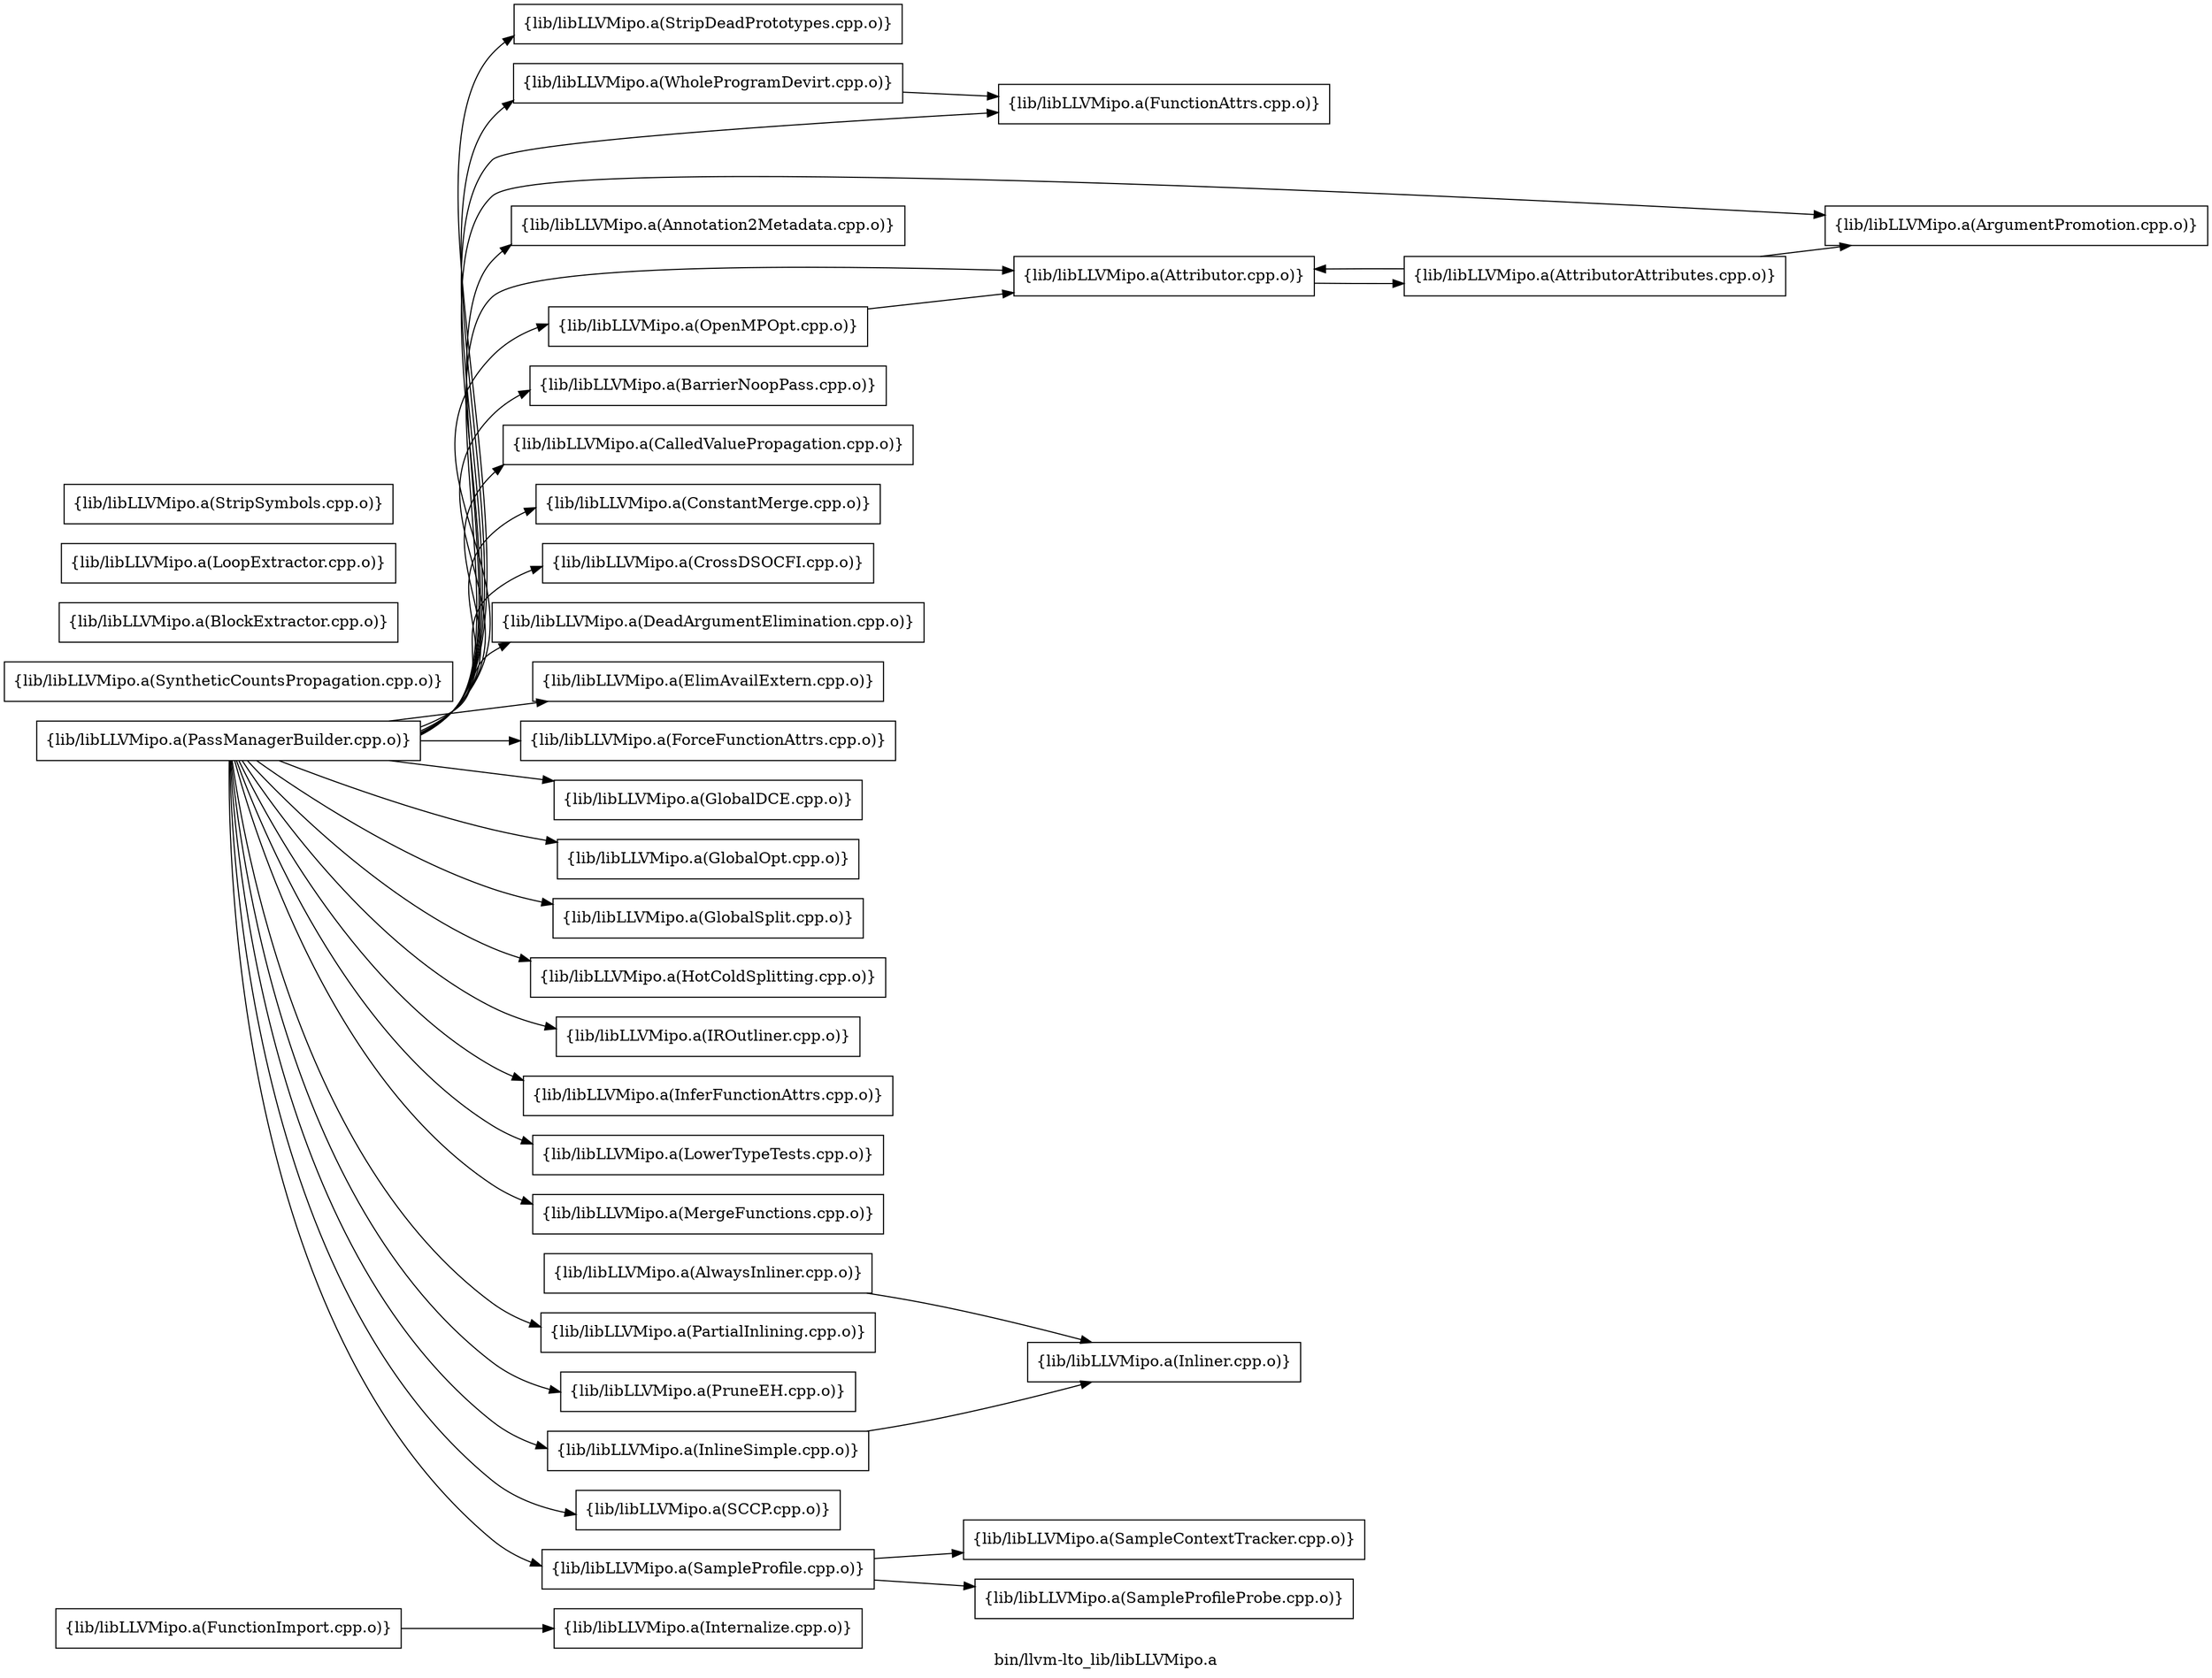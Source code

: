 digraph "bin/llvm-lto_lib/libLLVMipo.a" {
	label="bin/llvm-lto_lib/libLLVMipo.a";
	rankdir=LR;
	{ rank=same; Node0x55b14d5c4458;  }

	Node0x55b14d5c4458 [shape=record,shape=box,group=0,label="{lib/libLLVMipo.a(FunctionImport.cpp.o)}"];
	Node0x55b14d5c4458 -> Node0x55b14d5c4e08;
	Node0x55b14d5b24d8 [shape=record,shape=box,group=0,label="{lib/libLLVMipo.a(WholeProgramDevirt.cpp.o)}"];
	Node0x55b14d5b24d8 -> Node0x55b14d5c33c8;
	Node0x55b14d5bb8f8 [shape=record,shape=box,group=0,label="{lib/libLLVMipo.a(InlineSimple.cpp.o)}"];
	Node0x55b14d5bb8f8 -> Node0x55b14d5bb1c8;
	Node0x55b14d5c7a68 [shape=record,shape=box,group=0,label="{lib/libLLVMipo.a(PassManagerBuilder.cpp.o)}"];
	Node0x55b14d5c7a68 -> Node0x55b14d5beb98;
	Node0x55b14d5c7a68 -> Node0x55b14d5d3368;
	Node0x55b14d5c7a68 -> Node0x55b14d5d28c8;
	Node0x55b14d5c7a68 -> Node0x55b14d5d0fc8;
	Node0x55b14d5c7a68 -> Node0x55b14d5d5618;
	Node0x55b14d5c7a68 -> Node0x55b14d5d5348;
	Node0x55b14d5c7a68 -> Node0x55b14d5d5028;
	Node0x55b14d5c7a68 -> Node0x55b14d5d4998;
	Node0x55b14d5c7a68 -> Node0x55b14d5d3638;
	Node0x55b14d5c7a68 -> Node0x55b14d5d8098;
	Node0x55b14d5c7a68 -> Node0x55b14d5c33c8;
	Node0x55b14d5c7a68 -> Node0x55b14d5c2158;
	Node0x55b14d5c7a68 -> Node0x55b14d5c2928;
	Node0x55b14d5c7a68 -> Node0x55b14d5bbf88;
	Node0x55b14d5c7a68 -> Node0x55b14d5bcb68;
	Node0x55b14d5c7a68 -> Node0x55b14d5bc438;
	Node0x55b14d5c7a68 -> Node0x55b14d5bac78;
	Node0x55b14d5c7a68 -> Node0x55b14d5bb8f8;
	Node0x55b14d5c7a68 -> Node0x55b14d5c8378;
	Node0x55b14d5c7a68 -> Node0x55b14d5c8b98;
	Node0x55b14d5c7a68 -> Node0x55b14d5c9188;
	Node0x55b14d5c7a68 -> Node0x55b14d5c73d8;
	Node0x55b14d5c7a68 -> Node0x55b14d5c8148;
	Node0x55b14d5c7a68 -> Node0x55b14d5cb168;
	Node0x55b14d5c7a68 -> Node0x55b14d5b0a98;
	Node0x55b14d5c7a68 -> Node0x55b14d5b0e58;
	Node0x55b14d5c7a68 -> Node0x55b14d5b24d8;
	Node0x55b14d5c4e08 [shape=record,shape=box,group=0,label="{lib/libLLVMipo.a(Internalize.cpp.o)}"];
	Node0x55b14d5b1da8 [shape=record,shape=box,group=0,label="{lib/libLLVMipo.a(SyntheticCountsPropagation.cpp.o)}"];
	Node0x55b14d5b6858 [shape=record,shape=box,group=0,label="{lib/libLLVMipo.a(AlwaysInliner.cpp.o)}"];
	Node0x55b14d5b6858 -> Node0x55b14d5bb1c8;
	Node0x55b14d5beb98 [shape=record,shape=box,group=0,label="{lib/libLLVMipo.a(Annotation2Metadata.cpp.o)}"];
	Node0x55b14d5d3368 [shape=record,shape=box,group=0,label="{lib/libLLVMipo.a(ArgumentPromotion.cpp.o)}"];
	Node0x55b14d5d28c8 [shape=record,shape=box,group=0,label="{lib/libLLVMipo.a(Attributor.cpp.o)}"];
	Node0x55b14d5d28c8 -> Node0x55b14d5d1ba8;
	Node0x55b14d5d1888 [shape=record,shape=box,group=0,label="{lib/libLLVMipo.a(BlockExtractor.cpp.o)}"];
	Node0x55b14d5d5618 [shape=record,shape=box,group=0,label="{lib/libLLVMipo.a(CalledValuePropagation.cpp.o)}"];
	Node0x55b14d5d5348 [shape=record,shape=box,group=0,label="{lib/libLLVMipo.a(ConstantMerge.cpp.o)}"];
	Node0x55b14d5d5028 [shape=record,shape=box,group=0,label="{lib/libLLVMipo.a(CrossDSOCFI.cpp.o)}"];
	Node0x55b14d5d4998 [shape=record,shape=box,group=0,label="{lib/libLLVMipo.a(DeadArgumentElimination.cpp.o)}"];
	Node0x55b14d5d3638 [shape=record,shape=box,group=0,label="{lib/libLLVMipo.a(ElimAvailExtern.cpp.o)}"];
	Node0x55b14d5d8098 [shape=record,shape=box,group=0,label="{lib/libLLVMipo.a(ForceFunctionAttrs.cpp.o)}"];
	Node0x55b14d5c33c8 [shape=record,shape=box,group=0,label="{lib/libLLVMipo.a(FunctionAttrs.cpp.o)}"];
	Node0x55b14d5c2158 [shape=record,shape=box,group=0,label="{lib/libLLVMipo.a(GlobalDCE.cpp.o)}"];
	Node0x55b14d5c2928 [shape=record,shape=box,group=0,label="{lib/libLLVMipo.a(GlobalOpt.cpp.o)}"];
	Node0x55b14d5bbf88 [shape=record,shape=box,group=0,label="{lib/libLLVMipo.a(GlobalSplit.cpp.o)}"];
	Node0x55b14d5bcb68 [shape=record,shape=box,group=0,label="{lib/libLLVMipo.a(HotColdSplitting.cpp.o)}"];
	Node0x55b14d5bc438 [shape=record,shape=box,group=0,label="{lib/libLLVMipo.a(IROutliner.cpp.o)}"];
	Node0x55b14d5bac78 [shape=record,shape=box,group=0,label="{lib/libLLVMipo.a(InferFunctionAttrs.cpp.o)}"];
	Node0x55b14d5bb1c8 [shape=record,shape=box,group=0,label="{lib/libLLVMipo.a(Inliner.cpp.o)}"];
	Node0x55b14d5c61b8 [shape=record,shape=box,group=0,label="{lib/libLLVMipo.a(LoopExtractor.cpp.o)}"];
	Node0x55b14d5c8378 [shape=record,shape=box,group=0,label="{lib/libLLVMipo.a(LowerTypeTests.cpp.o)}"];
	Node0x55b14d5c8b98 [shape=record,shape=box,group=0,label="{lib/libLLVMipo.a(MergeFunctions.cpp.o)}"];
	Node0x55b14d5c9188 [shape=record,shape=box,group=0,label="{lib/libLLVMipo.a(OpenMPOpt.cpp.o)}"];
	Node0x55b14d5c9188 -> Node0x55b14d5d28c8;
	Node0x55b14d5c73d8 [shape=record,shape=box,group=0,label="{lib/libLLVMipo.a(PartialInlining.cpp.o)}"];
	Node0x55b14d5cb168 [shape=record,shape=box,group=0,label="{lib/libLLVMipo.a(SampleProfile.cpp.o)}"];
	Node0x55b14d5cb168 -> Node0x55b14d5cbb18;
	Node0x55b14d5cb168 -> Node0x55b14d5b51d8;
	Node0x55b14d5b51d8 [shape=record,shape=box,group=0,label="{lib/libLLVMipo.a(SampleProfileProbe.cpp.o)}"];
	Node0x55b14d5b0a98 [shape=record,shape=box,group=0,label="{lib/libLLVMipo.a(SCCP.cpp.o)}"];
	Node0x55b14d5b0e58 [shape=record,shape=box,group=0,label="{lib/libLLVMipo.a(StripDeadPrototypes.cpp.o)}"];
	Node0x55b14d5b15d8 [shape=record,shape=box,group=0,label="{lib/libLLVMipo.a(StripSymbols.cpp.o)}"];
	Node0x55b14d5d0fc8 [shape=record,shape=box,group=0,label="{lib/libLLVMipo.a(BarrierNoopPass.cpp.o)}"];
	Node0x55b14d5d1ba8 [shape=record,shape=box,group=0,label="{lib/libLLVMipo.a(AttributorAttributes.cpp.o)}"];
	Node0x55b14d5d1ba8 -> Node0x55b14d5d3368;
	Node0x55b14d5d1ba8 -> Node0x55b14d5d28c8;
	Node0x55b14d5c8148 [shape=record,shape=box,group=0,label="{lib/libLLVMipo.a(PruneEH.cpp.o)}"];
	Node0x55b14d5cbb18 [shape=record,shape=box,group=0,label="{lib/libLLVMipo.a(SampleContextTracker.cpp.o)}"];
}
